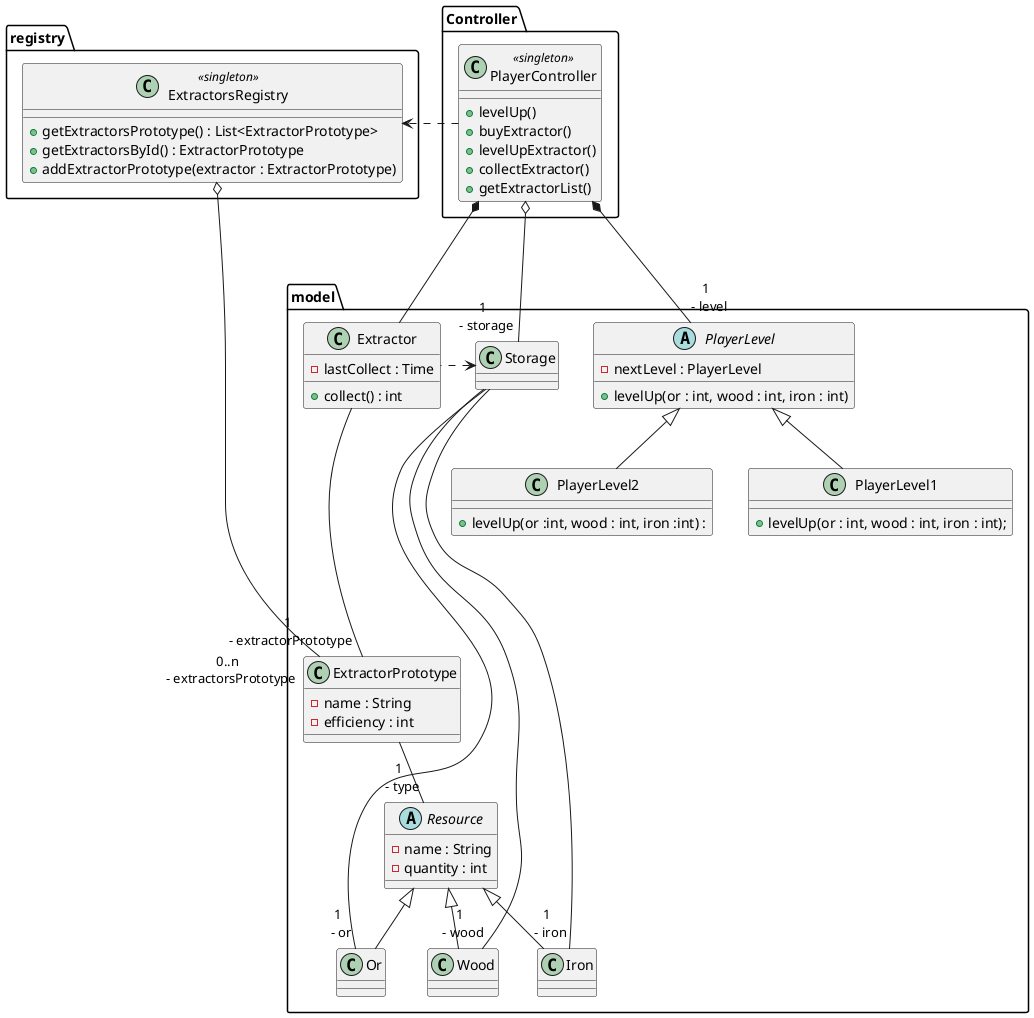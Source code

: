 @startuml
'https://plantuml.com/class-diagram

package Controller{
    class PlayerController <<singleton>>{
        + levelUp()
        + buyExtractor()
        + levelUpExtractor()
        + collectExtractor()
        + getExtractorList()
    }

}

package registry {
    class ExtractorsRegistry <<singleton>>{
         + getExtractorsPrototype() : List<ExtractorPrototype>
         + getExtractorsById() : ExtractorPrototype
         + addExtractorPrototype(extractor : ExtractorPrototype)
     }
}

package model {



    ExtractorsRegistry o-- "0..n \n - extractorsPrototype" ExtractorPrototype
    Extractor .left.> Storage
    PlayerController .right.> ExtractorsRegistry

    class ExtractorPrototype {
        - name : String
        - efficiency : int
    }
    class Extractor {
        - lastCollect : Time
        + collect() : int
    }
    PlayerController *-- Extractor
    ExtractorPrototype -- "1 \n - type"Resource
    Extractor ---- "1 \n - extractorPrototype" ExtractorPrototype

    PlayerController *--- "1 \n - level" PlayerLevel
    PlayerController o-- "1 \n - storage" Storage
    abstract class Resource{
        - name : String
        - quantity : int
    }

    class Storage {
    }
    Storage -- "1 \n - or" Or
    Storage -- "1 \n - wood" Wood
    Storage -- "1 \n - iron" Iron

    class Or extends Resource {
    }

    class Wood extends Resource {
    }


    class Iron extends Resource {
    }

    abstract class PlayerLevel {
        - nextLevel : PlayerLevel
        + levelUp(or : int, wood : int, iron : int)
    }


    class PlayerLevel1 extends PlayerLevel {
        + levelUp(or : int, wood : int, iron : int);

    }

    class PlayerLevel2 extends PlayerLevel {
        + levelUp(or :int, wood : int, iron :int) :
    }
}
@enduml